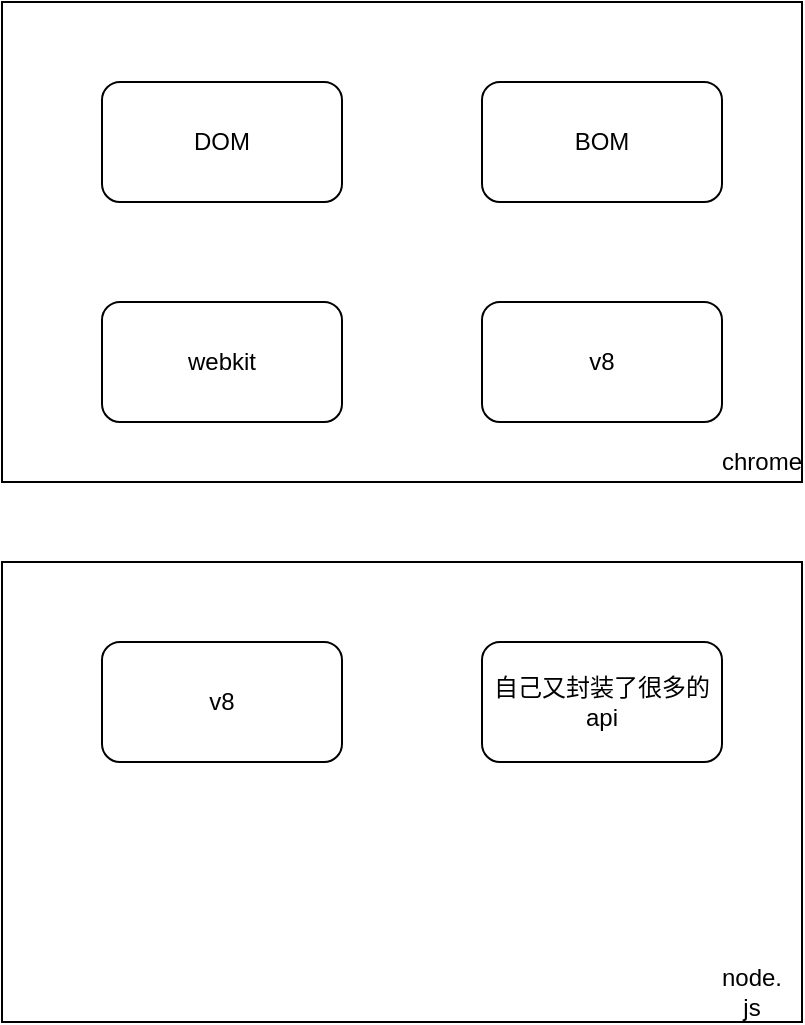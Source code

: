 <mxfile version="13.6.5">
    <diagram id="BSyAeoGYms53Yh0pU1Rd" name="第 1 页">
        <mxGraphModel dx="792" dy="585" grid="1" gridSize="10" guides="1" tooltips="1" connect="1" arrows="1" fold="1" page="1" pageScale="1" pageWidth="827" pageHeight="1169" math="0" shadow="0">
            <root>
                <mxCell id="0"/>
                <mxCell id="1" parent="0"/>
                <mxCell id="2" value="" style="rounded=0;whiteSpace=wrap;html=1;" vertex="1" parent="1">
                    <mxGeometry x="80" y="80" width="400" height="240" as="geometry"/>
                </mxCell>
                <mxCell id="3" value="chrome" style="text;html=1;strokeColor=none;fillColor=none;align=center;verticalAlign=middle;whiteSpace=wrap;rounded=0;" vertex="1" parent="1">
                    <mxGeometry x="440" y="300" width="40" height="20" as="geometry"/>
                </mxCell>
                <mxCell id="4" value="DOM" style="rounded=1;whiteSpace=wrap;html=1;" vertex="1" parent="1">
                    <mxGeometry x="130" y="120" width="120" height="60" as="geometry"/>
                </mxCell>
                <mxCell id="5" value="BOM" style="rounded=1;whiteSpace=wrap;html=1;" vertex="1" parent="1">
                    <mxGeometry x="320" y="120" width="120" height="60" as="geometry"/>
                </mxCell>
                <mxCell id="6" value="webkit" style="rounded=1;whiteSpace=wrap;html=1;" vertex="1" parent="1">
                    <mxGeometry x="130" y="230" width="120" height="60" as="geometry"/>
                </mxCell>
                <mxCell id="7" value="v8" style="rounded=1;whiteSpace=wrap;html=1;" vertex="1" parent="1">
                    <mxGeometry x="320" y="230" width="120" height="60" as="geometry"/>
                </mxCell>
                <mxCell id="8" value="" style="rounded=0;whiteSpace=wrap;html=1;" vertex="1" parent="1">
                    <mxGeometry x="80" y="360" width="400" height="230" as="geometry"/>
                </mxCell>
                <mxCell id="9" value="node.&lt;br&gt;js" style="text;html=1;strokeColor=none;fillColor=none;align=center;verticalAlign=middle;whiteSpace=wrap;rounded=0;" vertex="1" parent="1">
                    <mxGeometry x="430" y="565" width="50" height="20" as="geometry"/>
                </mxCell>
                <mxCell id="11" value="v8" style="rounded=1;whiteSpace=wrap;html=1;" vertex="1" parent="1">
                    <mxGeometry x="130" y="400" width="120" height="60" as="geometry"/>
                </mxCell>
                <mxCell id="12" value="自己又封装了很多的api" style="rounded=1;whiteSpace=wrap;html=1;" vertex="1" parent="1">
                    <mxGeometry x="320" y="400" width="120" height="60" as="geometry"/>
                </mxCell>
            </root>
        </mxGraphModel>
    </diagram>
</mxfile>